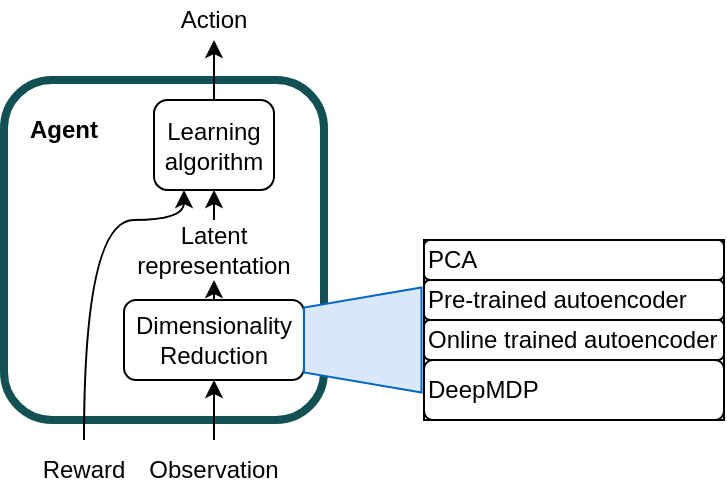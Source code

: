 <mxfile version="17.4.6" type="device"><diagram id="LzqqBYhD9N1Lm5rdjtnt" name="Page-1"><mxGraphModel dx="1102" dy="545" grid="1" gridSize="10" guides="1" tooltips="1" connect="1" arrows="1" fold="1" page="1" pageScale="1" pageWidth="850" pageHeight="1100" math="0" shadow="0"><root><mxCell id="0"/><mxCell id="1" parent="0"/><mxCell id="151LLQzy4NfJTTB8gRh7-3" value="&lt;p style=&quot;line-height: 1.5&quot;&gt;&lt;br&gt;&lt;/p&gt;" style="text;html=1;strokeColor=#125054;fillColor=none;align=center;verticalAlign=middle;whiteSpace=wrap;rounded=1;fontSize=12;strokeWidth=4;" parent="1" vertex="1"><mxGeometry x="190" y="70" width="160" height="170" as="geometry"/></mxCell><mxCell id="151LLQzy4NfJTTB8gRh7-9" value="&lt;b&gt;Agent&lt;/b&gt;" style="text;html=1;strokeColor=none;fillColor=none;align=center;verticalAlign=middle;whiteSpace=wrap;rounded=0;fontSize=12;" parent="1" vertex="1"><mxGeometry x="190" y="80" width="60" height="30" as="geometry"/></mxCell><mxCell id="151LLQzy4NfJTTB8gRh7-10" value="&lt;div&gt;Learning&lt;/div&gt;&lt;div&gt;algorithm&lt;br&gt;&lt;/div&gt;" style="rounded=1;whiteSpace=wrap;html=1;fontSize=12;" parent="1" vertex="1"><mxGeometry x="265" y="80" width="60" height="45" as="geometry"/></mxCell><mxCell id="151LLQzy4NfJTTB8gRh7-15" value="&lt;div&gt;Dimensionality&lt;/div&gt;&lt;div&gt;Reduction&lt;br&gt;&lt;/div&gt;" style="rounded=1;whiteSpace=wrap;html=1;fontSize=12;" parent="1" vertex="1"><mxGeometry x="250" y="180" width="90" height="40" as="geometry"/></mxCell><mxCell id="151LLQzy4NfJTTB8gRh7-16" value="Observation" style="text;html=1;strokeColor=none;fillColor=none;align=center;verticalAlign=middle;whiteSpace=wrap;rounded=0;" parent="1" vertex="1"><mxGeometry x="265" y="250" width="60" height="30" as="geometry"/></mxCell><mxCell id="151LLQzy4NfJTTB8gRh7-17" value="Latent representation" style="text;html=1;strokeColor=none;fillColor=none;align=center;verticalAlign=middle;whiteSpace=wrap;rounded=0;" parent="1" vertex="1"><mxGeometry x="255" y="140" width="80" height="30" as="geometry"/></mxCell><mxCell id="151LLQzy4NfJTTB8gRh7-18" value="" style="endArrow=classic;html=1;rounded=0;exitX=0.5;exitY=0;exitDx=0;exitDy=0;entryX=0.5;entryY=1;entryDx=0;entryDy=0;" parent="1" source="151LLQzy4NfJTTB8gRh7-16" target="151LLQzy4NfJTTB8gRh7-15" edge="1"><mxGeometry width="50" height="50" relative="1" as="geometry"><mxPoint x="400" y="280" as="sourcePoint"/><mxPoint x="310" y="220" as="targetPoint"/></mxGeometry></mxCell><mxCell id="151LLQzy4NfJTTB8gRh7-19" value="&lt;div&gt;Reward&lt;/div&gt;" style="text;html=1;strokeColor=none;fillColor=none;align=center;verticalAlign=middle;whiteSpace=wrap;rounded=0;" parent="1" vertex="1"><mxGeometry x="200" y="250" width="60" height="30" as="geometry"/></mxCell><mxCell id="151LLQzy4NfJTTB8gRh7-20" value="" style="curved=1;endArrow=classic;html=1;rounded=0;exitX=0.5;exitY=0;exitDx=0;exitDy=0;entryX=0.25;entryY=1;entryDx=0;entryDy=0;" parent="1" source="151LLQzy4NfJTTB8gRh7-19" target="151LLQzy4NfJTTB8gRh7-10" edge="1"><mxGeometry width="50" height="50" relative="1" as="geometry"><mxPoint x="400" y="280" as="sourcePoint"/><mxPoint x="450" y="230" as="targetPoint"/><Array as="points"><mxPoint x="230" y="140"/><mxPoint x="280" y="140"/></Array></mxGeometry></mxCell><mxCell id="151LLQzy4NfJTTB8gRh7-21" value="" style="endArrow=classic;html=1;rounded=0;exitX=0.5;exitY=0;exitDx=0;exitDy=0;entryX=0.5;entryY=1;entryDx=0;entryDy=0;" parent="1" source="151LLQzy4NfJTTB8gRh7-15" target="151LLQzy4NfJTTB8gRh7-17" edge="1"><mxGeometry width="50" height="50" relative="1" as="geometry"><mxPoint x="400" y="280" as="sourcePoint"/><mxPoint x="450" y="230" as="targetPoint"/></mxGeometry></mxCell><mxCell id="151LLQzy4NfJTTB8gRh7-22" value="" style="endArrow=classic;html=1;rounded=0;entryX=0.5;entryY=1;entryDx=0;entryDy=0;exitX=0.5;exitY=0;exitDx=0;exitDy=0;" parent="1" source="151LLQzy4NfJTTB8gRh7-17" target="151LLQzy4NfJTTB8gRh7-10" edge="1"><mxGeometry width="50" height="50" relative="1" as="geometry"><mxPoint x="295" y="140" as="sourcePoint"/><mxPoint x="305" y="170" as="targetPoint"/></mxGeometry></mxCell><mxCell id="151LLQzy4NfJTTB8gRh7-23" value="" style="endArrow=classic;html=1;rounded=0;exitX=0.5;exitY=0;exitDx=0;exitDy=0;entryX=0.5;entryY=1;entryDx=0;entryDy=0;" parent="1" source="151LLQzy4NfJTTB8gRh7-10" target="151LLQzy4NfJTTB8gRh7-24" edge="1"><mxGeometry width="50" height="50" relative="1" as="geometry"><mxPoint x="400" y="280" as="sourcePoint"/><mxPoint x="295" y="40" as="targetPoint"/></mxGeometry></mxCell><mxCell id="151LLQzy4NfJTTB8gRh7-24" value="Action" style="text;html=1;strokeColor=none;fillColor=none;align=center;verticalAlign=middle;whiteSpace=wrap;rounded=0;" parent="1" vertex="1"><mxGeometry x="265" y="30" width="60" height="20" as="geometry"/></mxCell><mxCell id="ed49S1azzcOi0oFY2fQL-1" value="" style="shape=trapezoid;perimeter=trapezoidPerimeter;whiteSpace=wrap;html=1;fixedSize=1;size=10;rotation=-90;fillColor=#dae8fc;strokeColor=#0066CC;" vertex="1" parent="1"><mxGeometry x="343.13" y="170.63" width="52.5" height="58.75" as="geometry"/></mxCell><mxCell id="ed49S1azzcOi0oFY2fQL-17" value="" style="group;rounded=0;strokeColor=default;" vertex="1" connectable="0" parent="1"><mxGeometry x="400" y="150" width="150" height="90" as="geometry"/></mxCell><mxCell id="ed49S1azzcOi0oFY2fQL-13" value="&lt;div align=&quot;left&quot;&gt;PCA&lt;/div&gt;" style="text;html=1;strokeColor=default;fillColor=none;align=left;verticalAlign=middle;whiteSpace=wrap;rounded=1;glass=0;" vertex="1" parent="ed49S1azzcOi0oFY2fQL-17"><mxGeometry width="150" height="20" as="geometry"/></mxCell><mxCell id="ed49S1azzcOi0oFY2fQL-14" value="Pre-trained autoencoder" style="text;html=1;strokeColor=default;fillColor=none;align=left;verticalAlign=middle;whiteSpace=wrap;rounded=1;glass=0;" vertex="1" parent="ed49S1azzcOi0oFY2fQL-17"><mxGeometry y="20" width="150" height="20" as="geometry"/></mxCell><mxCell id="ed49S1azzcOi0oFY2fQL-15" value="Online trained autoencoder" style="text;html=1;strokeColor=default;fillColor=none;align=left;verticalAlign=middle;whiteSpace=wrap;rounded=1;glass=0;" vertex="1" parent="ed49S1azzcOi0oFY2fQL-17"><mxGeometry y="40" width="150" height="20" as="geometry"/></mxCell><mxCell id="ed49S1azzcOi0oFY2fQL-16" value="DeepMDP" style="text;html=1;strokeColor=default;fillColor=none;align=left;verticalAlign=middle;whiteSpace=wrap;rounded=1;glass=0;" vertex="1" parent="ed49S1azzcOi0oFY2fQL-17"><mxGeometry y="60" width="150" height="30" as="geometry"/></mxCell></root></mxGraphModel></diagram></mxfile>